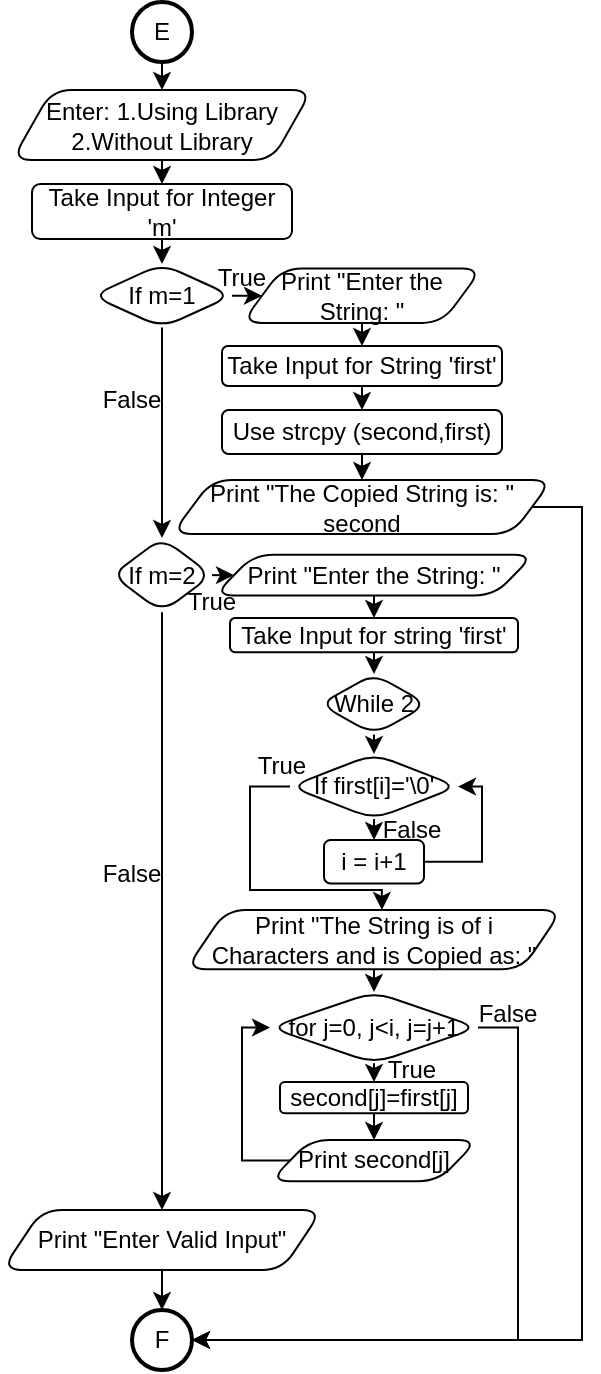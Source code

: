 <mxfile version="16.5.3" type="device"><diagram id="yDe8T-MNdDk95PZO_8MM" name="Page-1"><mxGraphModel dx="865" dy="476" grid="1" gridSize="10" guides="1" tooltips="1" connect="1" arrows="1" fold="1" page="1" pageScale="1" pageWidth="850" pageHeight="1100" math="0" shadow="0"><root><mxCell id="0"/><mxCell id="1" parent="0"/><mxCell id="QJtXmMtca-2UgrloCpaM-75" style="edgeStyle=orthogonalEdgeStyle;rounded=0;orthogonalLoop=1;jettySize=auto;html=1;exitX=0.5;exitY=1;exitDx=0;exitDy=0;entryX=0.5;entryY=0;entryDx=0;entryDy=0;" parent="1" source="QJtXmMtca-2UgrloCpaM-2" target="QJtXmMtca-2UgrloCpaM-4" edge="1"><mxGeometry relative="1" as="geometry"/></mxCell><mxCell id="QJtXmMtca-2UgrloCpaM-2" value="Enter: 1.Using Library&lt;br&gt;2.Without Library" style="shape=parallelogram;perimeter=parallelogramPerimeter;whiteSpace=wrap;html=1;fixedSize=1;rounded=1;" parent="1" vertex="1"><mxGeometry x="115" y="130" width="150" height="35" as="geometry"/></mxCell><mxCell id="QJtXmMtca-2UgrloCpaM-4" value="Take Input for Integer 'm'" style="whiteSpace=wrap;html=1;rounded=1;" parent="1" vertex="1"><mxGeometry x="125" y="177" width="130" height="27.5" as="geometry"/></mxCell><mxCell id="QJtXmMtca-2UgrloCpaM-6" value="If m=1" style="rhombus;whiteSpace=wrap;html=1;rounded=1;" parent="1" vertex="1"><mxGeometry x="155" y="217" width="70" height="31.75" as="geometry"/></mxCell><mxCell id="QJtXmMtca-2UgrloCpaM-8" style="edgeStyle=orthogonalEdgeStyle;rounded=0;orthogonalLoop=1;jettySize=auto;html=1;exitX=0.5;exitY=1;exitDx=0;exitDy=0;entryX=0.5;entryY=0;entryDx=0;entryDy=0;" parent="1" source="QJtXmMtca-2UgrloCpaM-4" target="QJtXmMtca-2UgrloCpaM-6" edge="1"><mxGeometry relative="1" as="geometry"/></mxCell><mxCell id="QJtXmMtca-2UgrloCpaM-77" style="edgeStyle=orthogonalEdgeStyle;rounded=0;orthogonalLoop=1;jettySize=auto;html=1;exitX=0.5;exitY=1;exitDx=0;exitDy=0;entryX=0.5;entryY=0;entryDx=0;entryDy=0;" parent="1" source="QJtXmMtca-2UgrloCpaM-9" target="QJtXmMtca-2UgrloCpaM-12" edge="1"><mxGeometry relative="1" as="geometry"/></mxCell><mxCell id="QJtXmMtca-2UgrloCpaM-9" value="Print &quot;Enter the String: &quot;" style="shape=parallelogram;perimeter=parallelogramPerimeter;whiteSpace=wrap;html=1;fixedSize=1;rounded=1;" parent="1" vertex="1"><mxGeometry x="230" y="219.31" width="120" height="27.13" as="geometry"/></mxCell><mxCell id="QJtXmMtca-2UgrloCpaM-11" style="edgeStyle=orthogonalEdgeStyle;rounded=0;orthogonalLoop=1;jettySize=auto;html=1;exitX=1;exitY=0.5;exitDx=0;exitDy=0;entryX=0;entryY=0.5;entryDx=0;entryDy=0;" parent="1" source="QJtXmMtca-2UgrloCpaM-6" target="QJtXmMtca-2UgrloCpaM-9" edge="1"><mxGeometry relative="1" as="geometry"/></mxCell><mxCell id="QJtXmMtca-2UgrloCpaM-82" style="edgeStyle=orthogonalEdgeStyle;rounded=0;orthogonalLoop=1;jettySize=auto;html=1;exitX=0.5;exitY=1;exitDx=0;exitDy=0;entryX=0.5;entryY=0;entryDx=0;entryDy=0;" parent="1" source="QJtXmMtca-2UgrloCpaM-12" target="QJtXmMtca-2UgrloCpaM-14" edge="1"><mxGeometry relative="1" as="geometry"/></mxCell><mxCell id="QJtXmMtca-2UgrloCpaM-12" value="Take Input for String 'first'" style="whiteSpace=wrap;html=1;rounded=1;" parent="1" vertex="1"><mxGeometry x="220" y="258" width="140" height="20" as="geometry"/></mxCell><mxCell id="QJtXmMtca-2UgrloCpaM-83" style="edgeStyle=orthogonalEdgeStyle;rounded=0;orthogonalLoop=1;jettySize=auto;html=1;exitX=0.5;exitY=1;exitDx=0;exitDy=0;entryX=0.5;entryY=0;entryDx=0;entryDy=0;" parent="1" source="QJtXmMtca-2UgrloCpaM-14" target="QJtXmMtca-2UgrloCpaM-16" edge="1"><mxGeometry relative="1" as="geometry"/></mxCell><mxCell id="QJtXmMtca-2UgrloCpaM-14" value="Use strcpy (second,first)" style="whiteSpace=wrap;html=1;rounded=1;" parent="1" vertex="1"><mxGeometry x="220" y="290" width="140" height="22" as="geometry"/></mxCell><mxCell id="bbtqWCCrmtAO0hY5FBzW-8" style="edgeStyle=orthogonalEdgeStyle;rounded=0;orthogonalLoop=1;jettySize=auto;html=1;exitX=1;exitY=0.5;exitDx=0;exitDy=0;entryX=1;entryY=0.5;entryDx=0;entryDy=0;entryPerimeter=0;" edge="1" parent="1" source="QJtXmMtca-2UgrloCpaM-16" target="bbtqWCCrmtAO0hY5FBzW-6"><mxGeometry relative="1" as="geometry"><Array as="points"><mxPoint x="400" y="339"/><mxPoint x="400" y="755"/></Array></mxGeometry></mxCell><mxCell id="QJtXmMtca-2UgrloCpaM-16" value="Print &quot;The Copied String is: &quot; second" style="shape=parallelogram;perimeter=parallelogramPerimeter;whiteSpace=wrap;html=1;fixedSize=1;rounded=1;" parent="1" vertex="1"><mxGeometry x="195" y="325" width="190" height="27" as="geometry"/></mxCell><mxCell id="QJtXmMtca-2UgrloCpaM-19" value="If m=2" style="rhombus;whiteSpace=wrap;html=1;rounded=1;" parent="1" vertex="1"><mxGeometry x="165" y="354" width="50" height="37.13" as="geometry"/></mxCell><mxCell id="QJtXmMtca-2UgrloCpaM-20" value="" style="edgeStyle=orthogonalEdgeStyle;rounded=0;orthogonalLoop=1;jettySize=auto;html=1;" parent="1" source="QJtXmMtca-2UgrloCpaM-6" target="QJtXmMtca-2UgrloCpaM-19" edge="1"><mxGeometry relative="1" as="geometry"/></mxCell><mxCell id="QJtXmMtca-2UgrloCpaM-84" style="edgeStyle=orthogonalEdgeStyle;rounded=0;orthogonalLoop=1;jettySize=auto;html=1;exitX=0.5;exitY=1;exitDx=0;exitDy=0;entryX=0.5;entryY=0;entryDx=0;entryDy=0;" parent="1" source="QJtXmMtca-2UgrloCpaM-22" target="QJtXmMtca-2UgrloCpaM-24" edge="1"><mxGeometry relative="1" as="geometry"/></mxCell><mxCell id="QJtXmMtca-2UgrloCpaM-22" value="Print &quot;Enter the String: &quot;" style="shape=parallelogram;perimeter=parallelogramPerimeter;whiteSpace=wrap;html=1;fixedSize=1;rounded=1;" parent="1" vertex="1"><mxGeometry x="216" y="362.41" width="160" height="20.31" as="geometry"/></mxCell><mxCell id="QJtXmMtca-2UgrloCpaM-73" style="edgeStyle=orthogonalEdgeStyle;rounded=0;orthogonalLoop=1;jettySize=auto;html=1;exitX=1;exitY=0.5;exitDx=0;exitDy=0;entryX=0;entryY=0.5;entryDx=0;entryDy=0;" parent="1" source="QJtXmMtca-2UgrloCpaM-19" target="QJtXmMtca-2UgrloCpaM-22" edge="1"><mxGeometry relative="1" as="geometry"/></mxCell><mxCell id="QJtXmMtca-2UgrloCpaM-24" value="Take Input for string 'first'" style="rounded=1;whiteSpace=wrap;html=1;" parent="1" vertex="1"><mxGeometry x="224" y="394" width="144" height="17.13" as="geometry"/></mxCell><mxCell id="QJtXmMtca-2UgrloCpaM-26" value="While 2" style="rhombus;whiteSpace=wrap;html=1;rounded=1;" parent="1" vertex="1"><mxGeometry x="269" y="422" width="54" height="30.31" as="geometry"/></mxCell><mxCell id="QJtXmMtca-2UgrloCpaM-29" style="edgeStyle=orthogonalEdgeStyle;rounded=0;orthogonalLoop=1;jettySize=auto;html=1;exitX=0.5;exitY=1;exitDx=0;exitDy=0;entryX=0.5;entryY=0;entryDx=0;entryDy=0;" parent="1" source="QJtXmMtca-2UgrloCpaM-24" target="QJtXmMtca-2UgrloCpaM-26" edge="1"><mxGeometry relative="1" as="geometry"/></mxCell><mxCell id="QJtXmMtca-2UgrloCpaM-85" style="edgeStyle=orthogonalEdgeStyle;rounded=0;orthogonalLoop=1;jettySize=auto;html=1;exitX=0.5;exitY=1;exitDx=0;exitDy=0;entryX=0.5;entryY=0;entryDx=0;entryDy=0;" parent="1" source="QJtXmMtca-2UgrloCpaM-30" target="QJtXmMtca-2UgrloCpaM-34" edge="1"><mxGeometry relative="1" as="geometry"/></mxCell><mxCell id="bbtqWCCrmtAO0hY5FBzW-4" style="edgeStyle=orthogonalEdgeStyle;rounded=0;orthogonalLoop=1;jettySize=auto;html=1;exitX=0;exitY=0.5;exitDx=0;exitDy=0;entryX=0.521;entryY=0;entryDx=0;entryDy=0;entryPerimeter=0;" edge="1" parent="1" source="QJtXmMtca-2UgrloCpaM-30" target="QJtXmMtca-2UgrloCpaM-40"><mxGeometry relative="1" as="geometry"><Array as="points"><mxPoint x="234" y="478"/><mxPoint x="234" y="530"/><mxPoint x="300" y="530"/></Array></mxGeometry></mxCell><mxCell id="QJtXmMtca-2UgrloCpaM-30" value="If first[i]='\0'" style="rhombus;whiteSpace=wrap;html=1;rounded=1;" parent="1" vertex="1"><mxGeometry x="254" y="462" width="84" height="32.54" as="geometry"/></mxCell><mxCell id="QJtXmMtca-2UgrloCpaM-33" style="edgeStyle=orthogonalEdgeStyle;rounded=0;orthogonalLoop=1;jettySize=auto;html=1;exitX=0.5;exitY=1;exitDx=0;exitDy=0;entryX=0.5;entryY=0;entryDx=0;entryDy=0;" parent="1" source="QJtXmMtca-2UgrloCpaM-26" target="QJtXmMtca-2UgrloCpaM-30" edge="1"><mxGeometry relative="1" as="geometry"/></mxCell><mxCell id="QJtXmMtca-2UgrloCpaM-36" style="edgeStyle=orthogonalEdgeStyle;rounded=0;orthogonalLoop=1;jettySize=auto;html=1;exitX=1;exitY=0.5;exitDx=0;exitDy=0;entryX=1;entryY=0.5;entryDx=0;entryDy=0;" parent="1" source="QJtXmMtca-2UgrloCpaM-34" target="QJtXmMtca-2UgrloCpaM-30" edge="1"><mxGeometry relative="1" as="geometry"><Array as="points"><mxPoint x="350" y="516"/><mxPoint x="350" y="478"/></Array></mxGeometry></mxCell><mxCell id="QJtXmMtca-2UgrloCpaM-34" value="i = i+1" style="rounded=1;whiteSpace=wrap;html=1;" parent="1" vertex="1"><mxGeometry x="271" y="505" width="50" height="21.73" as="geometry"/></mxCell><mxCell id="QJtXmMtca-2UgrloCpaM-40" value="Print &quot;The String is of i&lt;br&gt;Characters and is Copied as: &quot;" style="shape=parallelogram;perimeter=parallelogramPerimeter;whiteSpace=wrap;html=1;fixedSize=1;rounded=1;" parent="1" vertex="1"><mxGeometry x="202" y="540" width="188" height="29.6" as="geometry"/></mxCell><mxCell id="QJtXmMtca-2UgrloCpaM-87" style="edgeStyle=orthogonalEdgeStyle;rounded=0;orthogonalLoop=1;jettySize=auto;html=1;exitX=0.5;exitY=1;exitDx=0;exitDy=0;entryX=0.5;entryY=0;entryDx=0;entryDy=0;" parent="1" source="QJtXmMtca-2UgrloCpaM-42" target="QJtXmMtca-2UgrloCpaM-45" edge="1"><mxGeometry relative="1" as="geometry"/></mxCell><mxCell id="bbtqWCCrmtAO0hY5FBzW-10" style="edgeStyle=orthogonalEdgeStyle;rounded=0;orthogonalLoop=1;jettySize=auto;html=1;exitX=1;exitY=0.5;exitDx=0;exitDy=0;entryX=1;entryY=0.5;entryDx=0;entryDy=0;entryPerimeter=0;" edge="1" parent="1" source="QJtXmMtca-2UgrloCpaM-42" target="bbtqWCCrmtAO0hY5FBzW-6"><mxGeometry relative="1" as="geometry"/></mxCell><mxCell id="QJtXmMtca-2UgrloCpaM-42" value="for j=0, j&amp;lt;i, j=j+1" style="rhombus;whiteSpace=wrap;html=1;rounded=1;" parent="1" vertex="1"><mxGeometry x="244" y="581" width="104" height="35.6" as="geometry"/></mxCell><mxCell id="QJtXmMtca-2UgrloCpaM-44" style="edgeStyle=orthogonalEdgeStyle;rounded=0;orthogonalLoop=1;jettySize=auto;html=1;exitX=0.5;exitY=1;exitDx=0;exitDy=0;entryX=0.5;entryY=0;entryDx=0;entryDy=0;" parent="1" source="QJtXmMtca-2UgrloCpaM-40" target="QJtXmMtca-2UgrloCpaM-42" edge="1"><mxGeometry relative="1" as="geometry"/></mxCell><mxCell id="bbtqWCCrmtAO0hY5FBzW-5" style="edgeStyle=orthogonalEdgeStyle;rounded=0;orthogonalLoop=1;jettySize=auto;html=1;exitX=0.5;exitY=1;exitDx=0;exitDy=0;entryX=0.5;entryY=0;entryDx=0;entryDy=0;" edge="1" parent="1" source="QJtXmMtca-2UgrloCpaM-45" target="QJtXmMtca-2UgrloCpaM-47"><mxGeometry relative="1" as="geometry"/></mxCell><mxCell id="QJtXmMtca-2UgrloCpaM-45" value="second[j]=first[j]" style="whiteSpace=wrap;html=1;rounded=1;" parent="1" vertex="1"><mxGeometry x="249" y="626" width="94" height="15.6" as="geometry"/></mxCell><mxCell id="QJtXmMtca-2UgrloCpaM-49" style="edgeStyle=orthogonalEdgeStyle;rounded=0;orthogonalLoop=1;jettySize=auto;html=1;exitX=0;exitY=0.5;exitDx=0;exitDy=0;entryX=0;entryY=0.5;entryDx=0;entryDy=0;" parent="1" source="QJtXmMtca-2UgrloCpaM-47" target="QJtXmMtca-2UgrloCpaM-42" edge="1"><mxGeometry relative="1" as="geometry"><Array as="points"><mxPoint x="230" y="665"/><mxPoint x="230" y="599"/></Array></mxGeometry></mxCell><mxCell id="QJtXmMtca-2UgrloCpaM-47" value="Print second[j]" style="shape=parallelogram;perimeter=parallelogramPerimeter;whiteSpace=wrap;html=1;fixedSize=1;rounded=1;" parent="1" vertex="1"><mxGeometry x="244" y="655" width="104" height="20.6" as="geometry"/></mxCell><mxCell id="bbtqWCCrmtAO0hY5FBzW-7" style="edgeStyle=orthogonalEdgeStyle;rounded=0;orthogonalLoop=1;jettySize=auto;html=1;exitX=0.5;exitY=1;exitDx=0;exitDy=0;entryX=0.5;entryY=0;entryDx=0;entryDy=0;entryPerimeter=0;" edge="1" parent="1" source="QJtXmMtca-2UgrloCpaM-51" target="bbtqWCCrmtAO0hY5FBzW-6"><mxGeometry relative="1" as="geometry"/></mxCell><mxCell id="QJtXmMtca-2UgrloCpaM-51" value="Print &quot;Enter Valid Input&quot;" style="shape=parallelogram;perimeter=parallelogramPerimeter;whiteSpace=wrap;html=1;fixedSize=1;rounded=1;" parent="1" vertex="1"><mxGeometry x="110" y="690" width="160" height="30" as="geometry"/></mxCell><mxCell id="QJtXmMtca-2UgrloCpaM-52" value="" style="edgeStyle=orthogonalEdgeStyle;rounded=0;orthogonalLoop=1;jettySize=auto;html=1;" parent="1" source="QJtXmMtca-2UgrloCpaM-19" target="QJtXmMtca-2UgrloCpaM-51" edge="1"><mxGeometry relative="1" as="geometry"/></mxCell><mxCell id="QJtXmMtca-2UgrloCpaM-63" value="True" style="text;html=1;strokeColor=none;fillColor=none;align=center;verticalAlign=middle;whiteSpace=wrap;rounded=0;" parent="1" vertex="1"><mxGeometry x="215" y="219.31" width="30" height="10" as="geometry"/></mxCell><mxCell id="QJtXmMtca-2UgrloCpaM-64" value="True" style="text;html=1;strokeColor=none;fillColor=none;align=center;verticalAlign=middle;whiteSpace=wrap;rounded=0;" parent="1" vertex="1"><mxGeometry x="200" y="381.13" width="30" height="10" as="geometry"/></mxCell><mxCell id="QJtXmMtca-2UgrloCpaM-65" value="True" style="text;html=1;strokeColor=none;fillColor=none;align=center;verticalAlign=middle;whiteSpace=wrap;rounded=0;" parent="1" vertex="1"><mxGeometry x="235" y="462.81" width="30" height="10" as="geometry"/></mxCell><mxCell id="QJtXmMtca-2UgrloCpaM-66" value="True" style="text;html=1;strokeColor=none;fillColor=none;align=center;verticalAlign=middle;whiteSpace=wrap;rounded=0;" parent="1" vertex="1"><mxGeometry x="300" y="615" width="30" height="10" as="geometry"/></mxCell><mxCell id="QJtXmMtca-2UgrloCpaM-67" value="False" style="text;html=1;strokeColor=none;fillColor=none;align=center;verticalAlign=middle;whiteSpace=wrap;rounded=0;" parent="1" vertex="1"><mxGeometry x="160" y="280" width="30" height="10" as="geometry"/></mxCell><mxCell id="QJtXmMtca-2UgrloCpaM-68" value="False" style="text;html=1;strokeColor=none;fillColor=none;align=center;verticalAlign=middle;whiteSpace=wrap;rounded=0;" parent="1" vertex="1"><mxGeometry x="160" y="516.73" width="30" height="10" as="geometry"/></mxCell><mxCell id="QJtXmMtca-2UgrloCpaM-69" value="False" style="text;html=1;strokeColor=none;fillColor=none;align=center;verticalAlign=middle;whiteSpace=wrap;rounded=0;" parent="1" vertex="1"><mxGeometry x="300" y="494.54" width="30" height="10" as="geometry"/></mxCell><mxCell id="QJtXmMtca-2UgrloCpaM-70" value="False" style="text;html=1;strokeColor=none;fillColor=none;align=center;verticalAlign=middle;whiteSpace=wrap;rounded=0;" parent="1" vertex="1"><mxGeometry x="348" y="587" width="30" height="10" as="geometry"/></mxCell><mxCell id="bbtqWCCrmtAO0hY5FBzW-2" style="edgeStyle=orthogonalEdgeStyle;rounded=0;orthogonalLoop=1;jettySize=auto;html=1;exitX=0.5;exitY=1;exitDx=0;exitDy=0;exitPerimeter=0;entryX=0.5;entryY=0;entryDx=0;entryDy=0;" edge="1" parent="1" source="bbtqWCCrmtAO0hY5FBzW-1" target="QJtXmMtca-2UgrloCpaM-2"><mxGeometry relative="1" as="geometry"/></mxCell><mxCell id="bbtqWCCrmtAO0hY5FBzW-1" value="E" style="strokeWidth=2;html=1;shape=mxgraph.flowchart.start_2;whiteSpace=wrap;" vertex="1" parent="1"><mxGeometry x="175" y="86" width="30" height="30" as="geometry"/></mxCell><mxCell id="bbtqWCCrmtAO0hY5FBzW-6" value="F" style="strokeWidth=2;html=1;shape=mxgraph.flowchart.start_2;whiteSpace=wrap;" vertex="1" parent="1"><mxGeometry x="175" y="740" width="30" height="30" as="geometry"/></mxCell></root></mxGraphModel></diagram></mxfile>